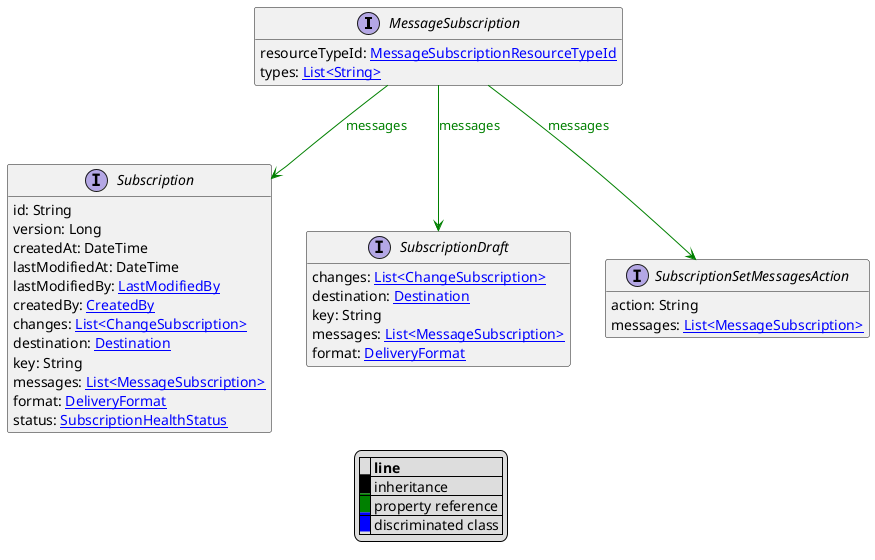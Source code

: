 @startuml

hide empty fields
hide empty methods
legend
|= |= line |
|<back:black>   </back>| inheritance |
|<back:green>   </back>| property reference |
|<back:blue>   </back>| discriminated class |
endlegend
interface MessageSubscription [[MessageSubscription.svg]]  {
    resourceTypeId: [[MessageSubscriptionResourceTypeId.svg MessageSubscriptionResourceTypeId]]
    types: [[String.svg List<String>]]
}



interface Subscription [[Subscription.svg]]  {
    id: String
    version: Long
    createdAt: DateTime
    lastModifiedAt: DateTime
    lastModifiedBy: [[LastModifiedBy.svg LastModifiedBy]]
    createdBy: [[CreatedBy.svg CreatedBy]]
    changes: [[ChangeSubscription.svg List<ChangeSubscription>]]
    destination: [[Destination.svg Destination]]
    key: String
    messages: [[MessageSubscription.svg List<MessageSubscription>]]
    format: [[DeliveryFormat.svg DeliveryFormat]]
    status: [[SubscriptionHealthStatus.svg SubscriptionHealthStatus]]
}
interface SubscriptionDraft [[SubscriptionDraft.svg]]  {
    changes: [[ChangeSubscription.svg List<ChangeSubscription>]]
    destination: [[Destination.svg Destination]]
    key: String
    messages: [[MessageSubscription.svg List<MessageSubscription>]]
    format: [[DeliveryFormat.svg DeliveryFormat]]
}
interface SubscriptionSetMessagesAction [[SubscriptionSetMessagesAction.svg]]  {
    action: String
    messages: [[MessageSubscription.svg List<MessageSubscription>]]
}

MessageSubscription --> Subscription #green;text:green : "messages"
MessageSubscription --> SubscriptionDraft #green;text:green : "messages"
MessageSubscription --> SubscriptionSetMessagesAction #green;text:green : "messages"
@enduml
